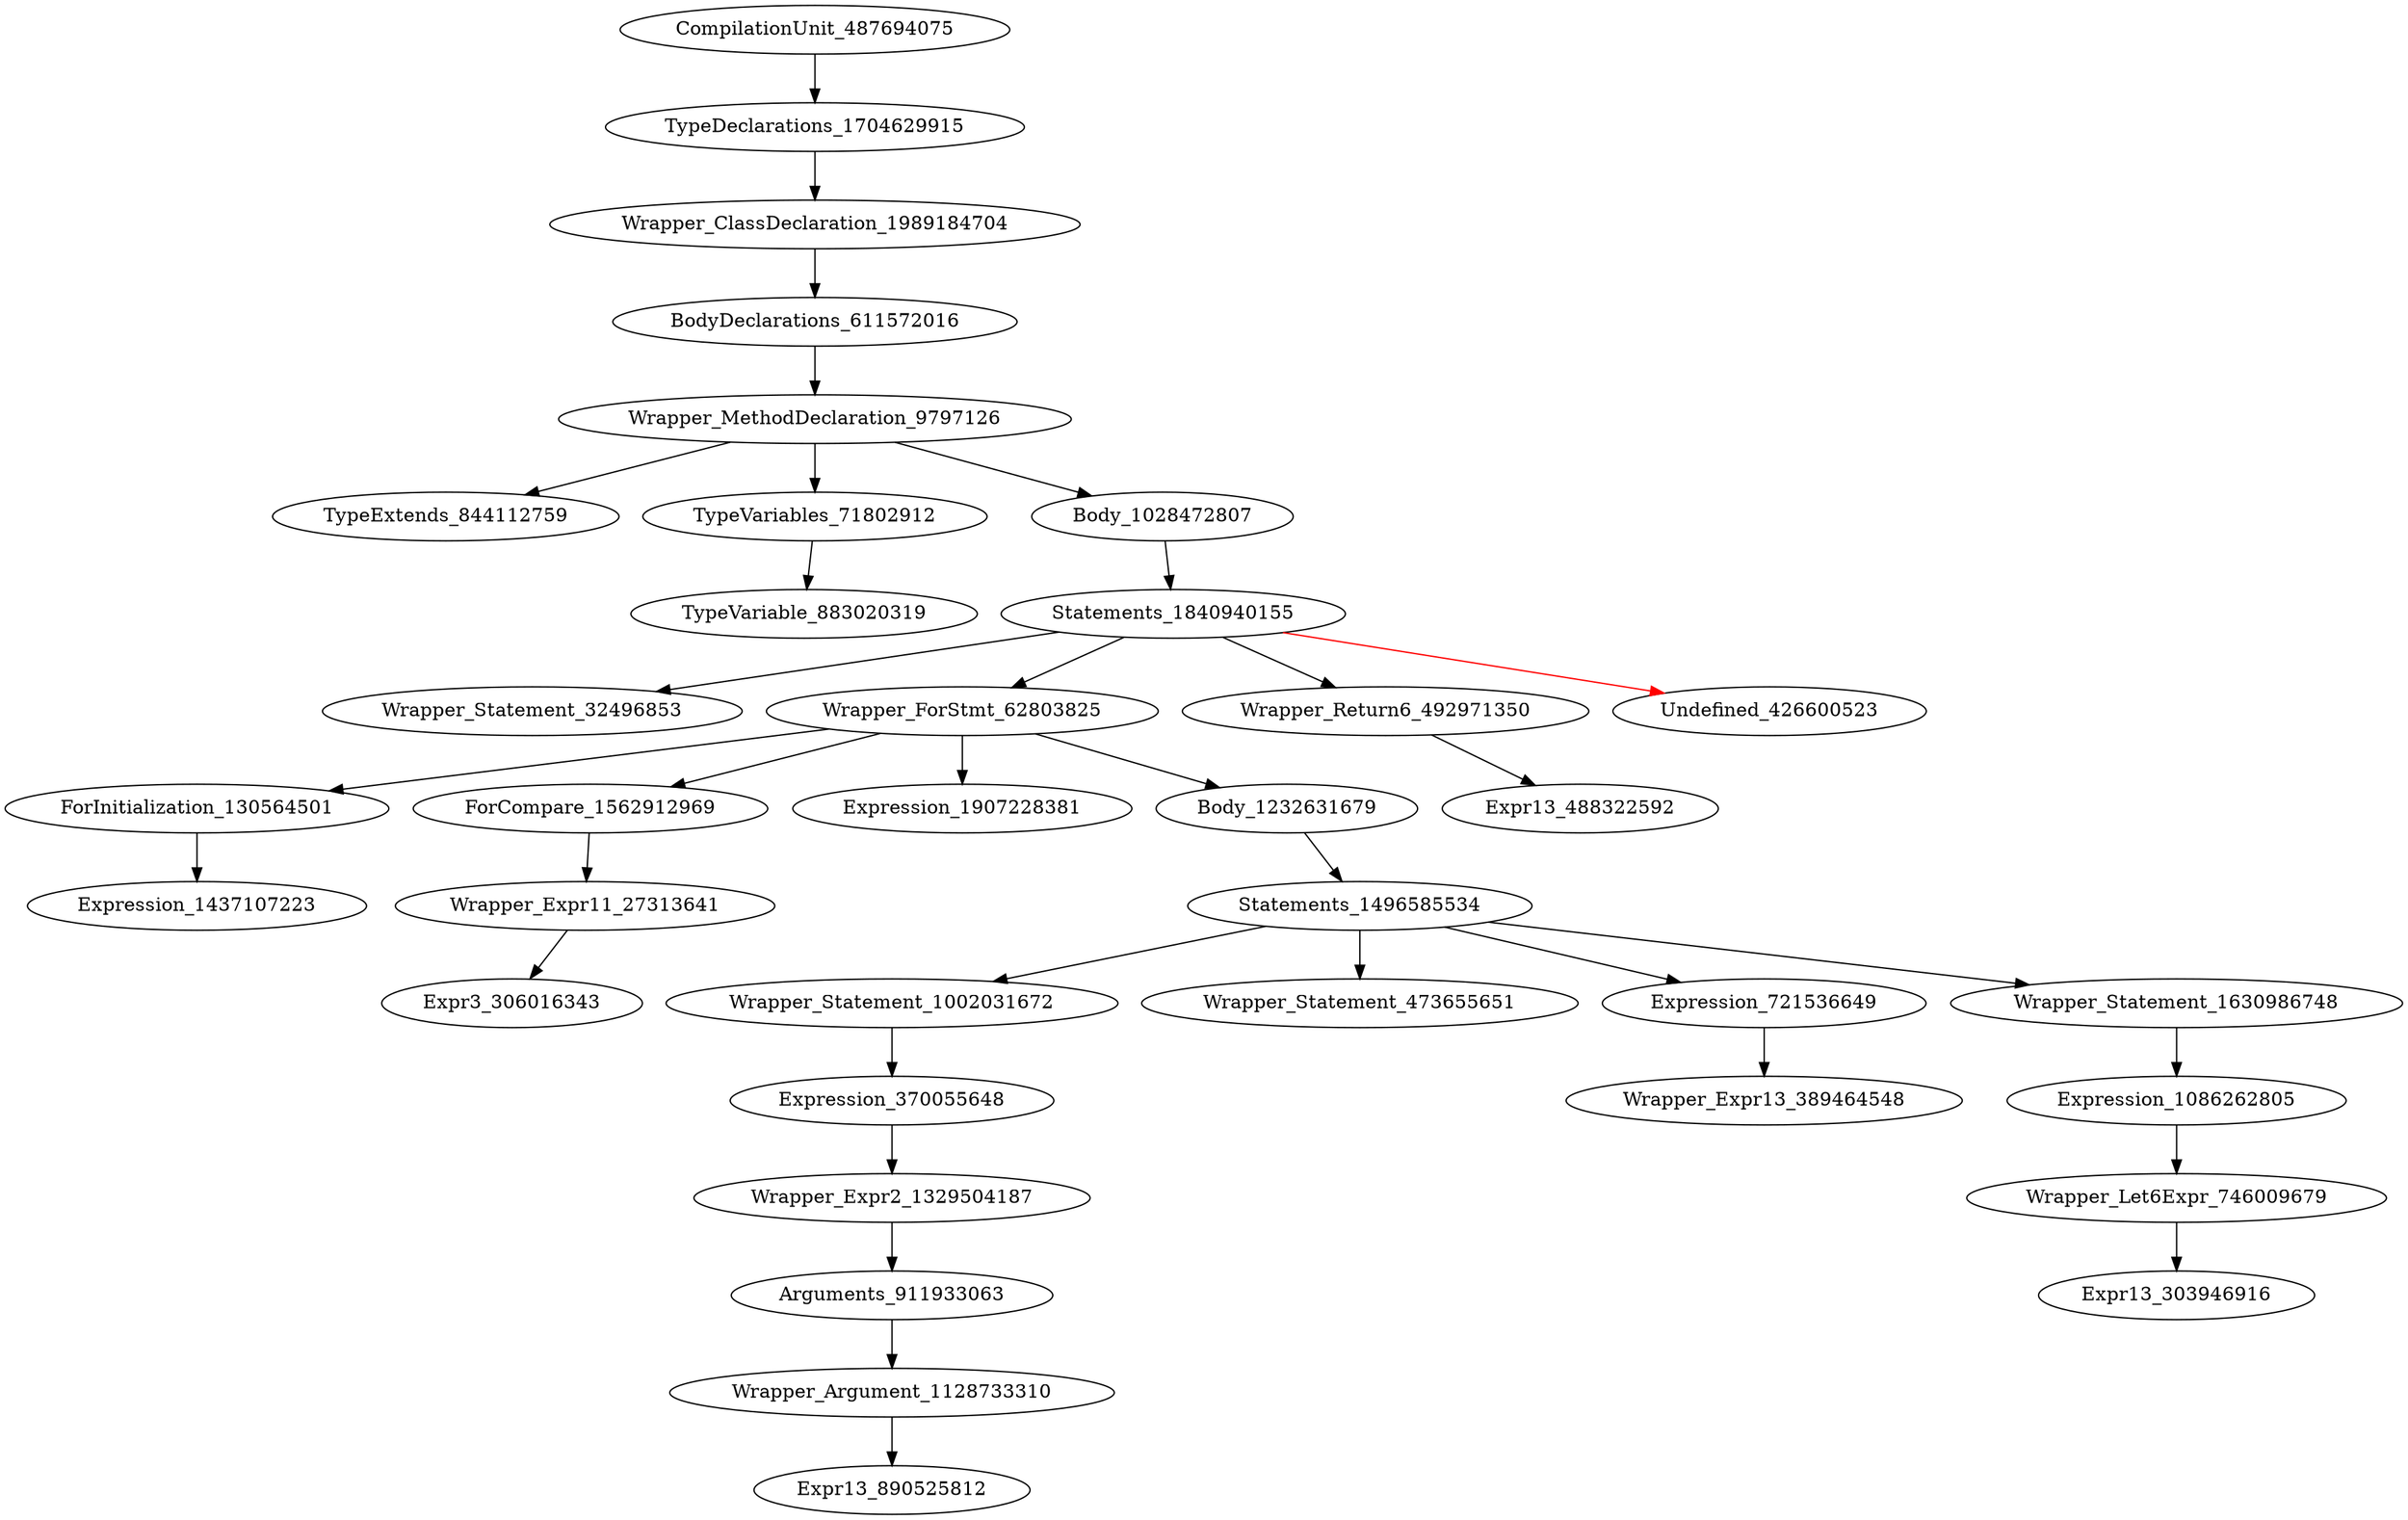 digraph {
CompilationUnit_487694075 -> TypeDeclarations_1704629915
TypeDeclarations_1704629915 -> Wrapper_ClassDeclaration_1989184704
Wrapper_ClassDeclaration_1989184704 -> BodyDeclarations_611572016
BodyDeclarations_611572016 -> Wrapper_MethodDeclaration_9797126
Wrapper_MethodDeclaration_9797126 -> TypeExtends_844112759
Wrapper_MethodDeclaration_9797126 -> TypeVariables_71802912
Wrapper_MethodDeclaration_9797126 -> Body_1028472807
TypeVariables_71802912 -> TypeVariable_883020319
Body_1028472807 -> Statements_1840940155
Statements_1840940155 -> Wrapper_Statement_32496853
Statements_1840940155 -> Wrapper_ForStmt_62803825
Statements_1840940155 -> Wrapper_Return6_492971350
Statements_1840940155 -> Undefined_426600523 [color = red] 
Wrapper_ForStmt_62803825 -> ForInitialization_130564501
Wrapper_ForStmt_62803825 -> ForCompare_1562912969
Wrapper_ForStmt_62803825 -> Expression_1907228381
Wrapper_ForStmt_62803825 -> Body_1232631679
Wrapper_Return6_492971350 -> Expr13_488322592
ForInitialization_130564501 -> Expression_1437107223
ForCompare_1562912969 -> Wrapper_Expr11_27313641
Body_1232631679 -> Statements_1496585534
Wrapper_Expr11_27313641 -> Expr3_306016343
Statements_1496585534 -> Wrapper_Statement_1002031672
Statements_1496585534 -> Wrapper_Statement_473655651
Statements_1496585534 -> Expression_721536649
Statements_1496585534 -> Wrapper_Statement_1630986748
Wrapper_Statement_1002031672 -> Expression_370055648
Expression_721536649 -> Wrapper_Expr13_389464548
Wrapper_Statement_1630986748 -> Expression_1086262805
Expression_370055648 -> Wrapper_Expr2_1329504187
Expression_1086262805 -> Wrapper_Let6Expr_746009679
Wrapper_Expr2_1329504187 -> Arguments_911933063
Wrapper_Let6Expr_746009679 -> Expr13_303946916
Arguments_911933063 -> Wrapper_Argument_1128733310
Wrapper_Argument_1128733310 -> Expr13_890525812
}